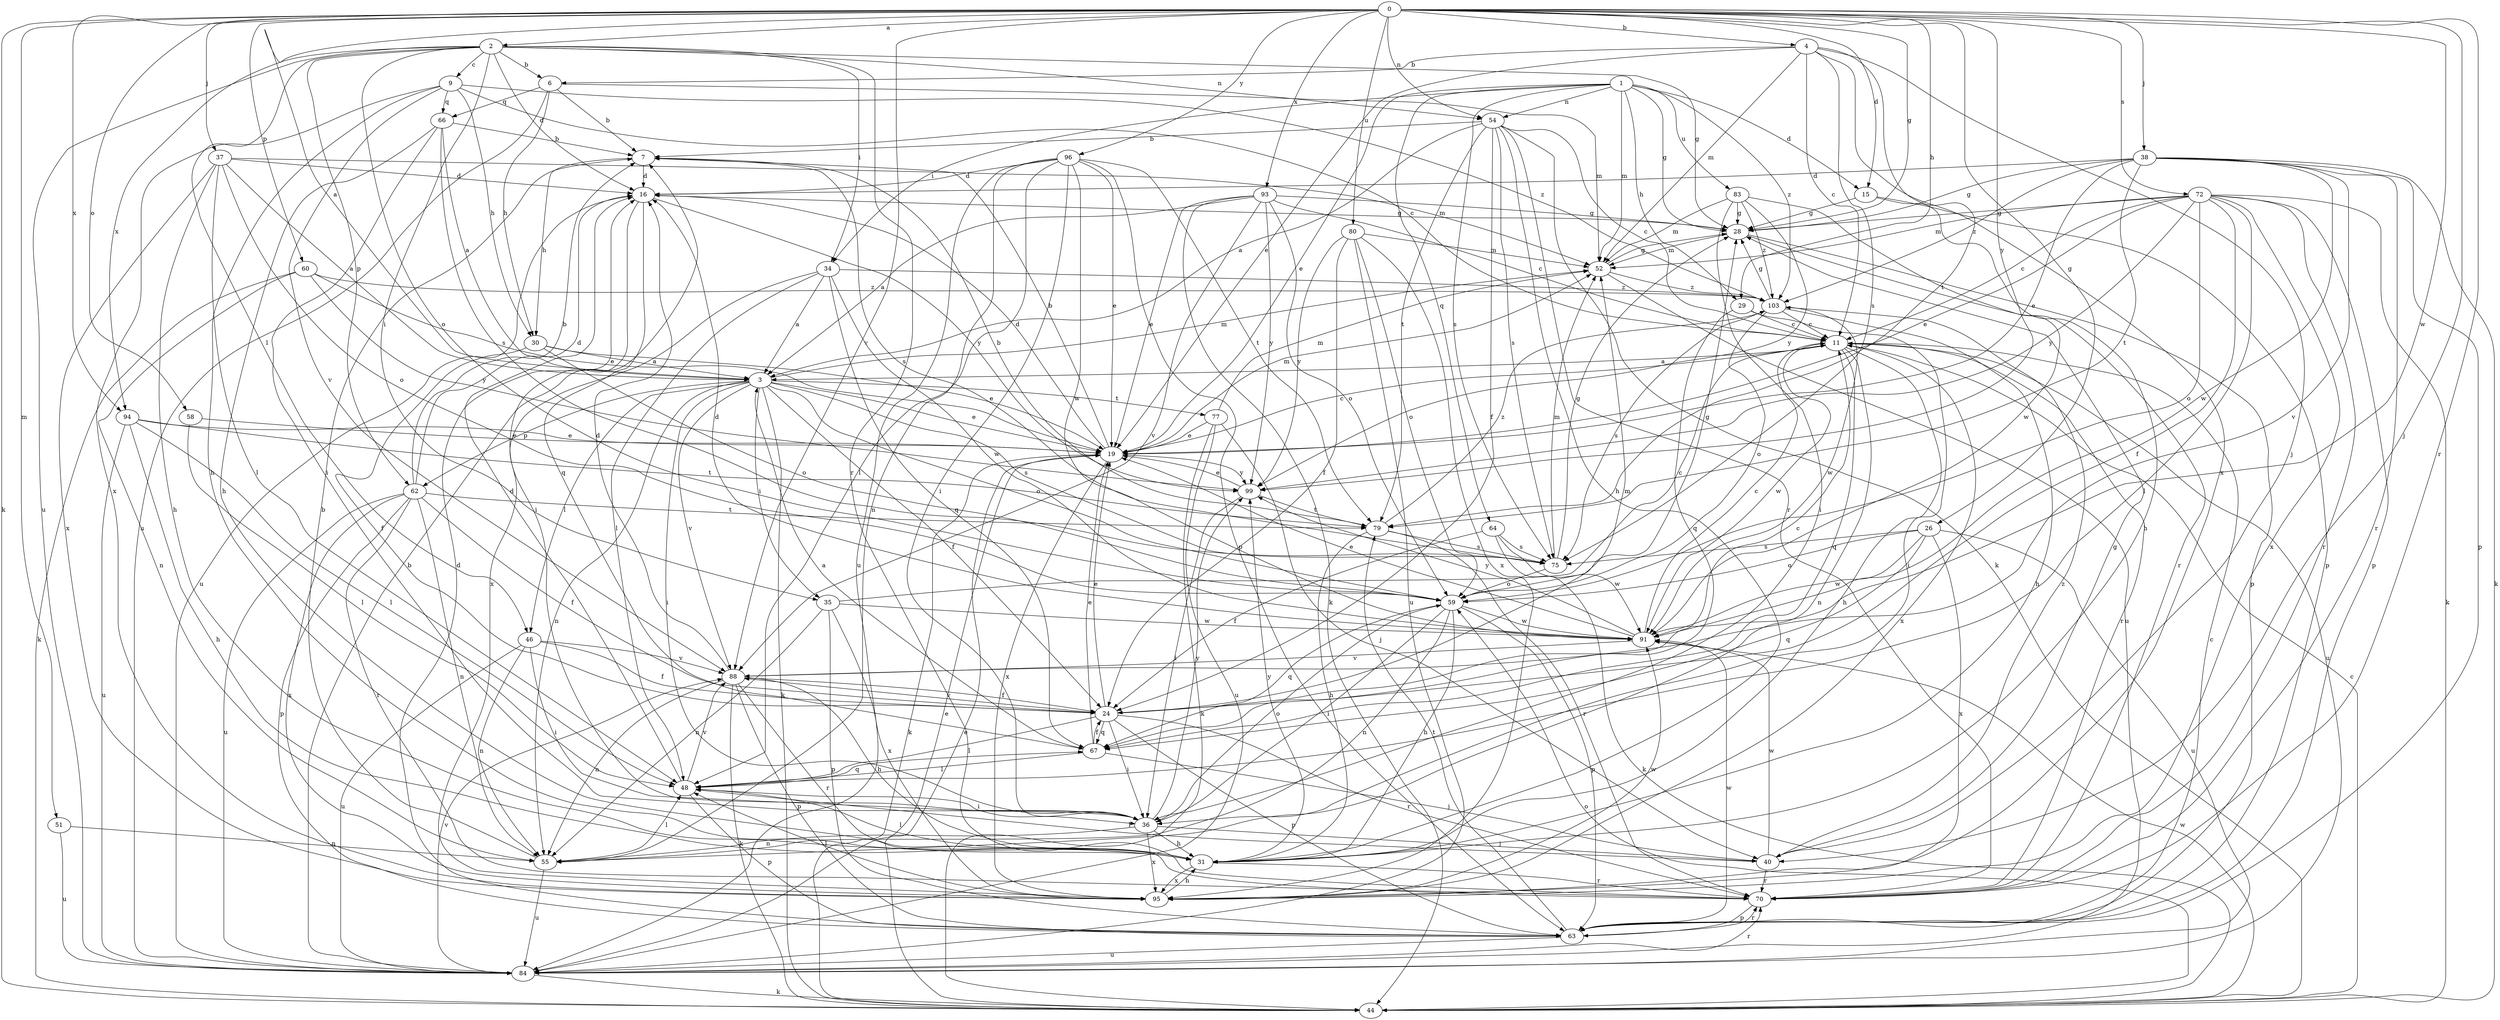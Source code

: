 strict digraph  {
0;
1;
2;
3;
4;
6;
7;
9;
11;
15;
16;
19;
24;
26;
28;
29;
30;
31;
34;
35;
36;
37;
38;
40;
44;
46;
48;
51;
52;
54;
55;
58;
59;
60;
62;
63;
64;
66;
67;
70;
72;
75;
77;
79;
80;
83;
84;
88;
91;
93;
94;
95;
96;
99;
103;
0 -> 2  [label=a];
0 -> 3  [label=a];
0 -> 4  [label=b];
0 -> 15  [label=d];
0 -> 26  [label=g];
0 -> 28  [label=g];
0 -> 29  [label=h];
0 -> 37  [label=j];
0 -> 38  [label=j];
0 -> 40  [label=j];
0 -> 44  [label=k];
0 -> 51  [label=m];
0 -> 54  [label=n];
0 -> 58  [label=o];
0 -> 60  [label=p];
0 -> 70  [label=r];
0 -> 72  [label=s];
0 -> 80  [label=u];
0 -> 88  [label=v];
0 -> 91  [label=w];
0 -> 93  [label=x];
0 -> 94  [label=x];
0 -> 96  [label=y];
0 -> 99  [label=y];
1 -> 15  [label=d];
1 -> 19  [label=e];
1 -> 28  [label=g];
1 -> 29  [label=h];
1 -> 34  [label=i];
1 -> 52  [label=m];
1 -> 54  [label=n];
1 -> 64  [label=q];
1 -> 75  [label=s];
1 -> 83  [label=u];
1 -> 103  [label=z];
2 -> 6  [label=b];
2 -> 9  [label=c];
2 -> 16  [label=d];
2 -> 28  [label=g];
2 -> 34  [label=i];
2 -> 35  [label=i];
2 -> 46  [label=l];
2 -> 54  [label=n];
2 -> 59  [label=o];
2 -> 62  [label=p];
2 -> 70  [label=r];
2 -> 84  [label=u];
2 -> 94  [label=x];
3 -> 19  [label=e];
3 -> 24  [label=f];
3 -> 35  [label=i];
3 -> 36  [label=i];
3 -> 44  [label=k];
3 -> 46  [label=l];
3 -> 52  [label=m];
3 -> 55  [label=n];
3 -> 59  [label=o];
3 -> 62  [label=p];
3 -> 75  [label=s];
3 -> 77  [label=t];
3 -> 88  [label=v];
4 -> 6  [label=b];
4 -> 11  [label=c];
4 -> 19  [label=e];
4 -> 40  [label=j];
4 -> 52  [label=m];
4 -> 75  [label=s];
4 -> 79  [label=t];
4 -> 95  [label=x];
6 -> 7  [label=b];
6 -> 30  [label=h];
6 -> 52  [label=m];
6 -> 66  [label=q];
6 -> 84  [label=u];
7 -> 16  [label=d];
7 -> 30  [label=h];
7 -> 75  [label=s];
9 -> 11  [label=c];
9 -> 30  [label=h];
9 -> 31  [label=h];
9 -> 66  [label=q];
9 -> 88  [label=v];
9 -> 95  [label=x];
9 -> 103  [label=z];
11 -> 3  [label=a];
11 -> 31  [label=h];
11 -> 55  [label=n];
11 -> 67  [label=q];
11 -> 70  [label=r];
11 -> 84  [label=u];
11 -> 91  [label=w];
11 -> 95  [label=x];
15 -> 28  [label=g];
15 -> 31  [label=h];
15 -> 63  [label=p];
16 -> 28  [label=g];
16 -> 36  [label=i];
16 -> 67  [label=q];
16 -> 84  [label=u];
16 -> 99  [label=y];
19 -> 7  [label=b];
19 -> 11  [label=c];
19 -> 16  [label=d];
19 -> 44  [label=k];
19 -> 52  [label=m];
19 -> 95  [label=x];
19 -> 99  [label=y];
24 -> 11  [label=c];
24 -> 19  [label=e];
24 -> 36  [label=i];
24 -> 48  [label=l];
24 -> 52  [label=m];
24 -> 63  [label=p];
24 -> 67  [label=q];
24 -> 70  [label=r];
24 -> 88  [label=v];
26 -> 59  [label=o];
26 -> 67  [label=q];
26 -> 75  [label=s];
26 -> 84  [label=u];
26 -> 91  [label=w];
26 -> 95  [label=x];
28 -> 52  [label=m];
28 -> 63  [label=p];
28 -> 70  [label=r];
29 -> 11  [label=c];
29 -> 36  [label=i];
29 -> 67  [label=q];
30 -> 3  [label=a];
30 -> 19  [label=e];
30 -> 24  [label=f];
30 -> 59  [label=o];
31 -> 48  [label=l];
31 -> 70  [label=r];
31 -> 95  [label=x];
31 -> 99  [label=y];
34 -> 3  [label=a];
34 -> 48  [label=l];
34 -> 67  [label=q];
34 -> 91  [label=w];
34 -> 95  [label=x];
34 -> 103  [label=z];
35 -> 11  [label=c];
35 -> 55  [label=n];
35 -> 63  [label=p];
35 -> 91  [label=w];
35 -> 95  [label=x];
36 -> 31  [label=h];
36 -> 40  [label=j];
36 -> 55  [label=n];
36 -> 59  [label=o];
36 -> 95  [label=x];
36 -> 99  [label=y];
37 -> 3  [label=a];
37 -> 16  [label=d];
37 -> 31  [label=h];
37 -> 48  [label=l];
37 -> 52  [label=m];
37 -> 59  [label=o];
37 -> 95  [label=x];
38 -> 16  [label=d];
38 -> 19  [label=e];
38 -> 28  [label=g];
38 -> 44  [label=k];
38 -> 63  [label=p];
38 -> 70  [label=r];
38 -> 79  [label=t];
38 -> 88  [label=v];
38 -> 91  [label=w];
38 -> 103  [label=z];
40 -> 28  [label=g];
40 -> 48  [label=l];
40 -> 70  [label=r];
40 -> 91  [label=w];
40 -> 103  [label=z];
44 -> 11  [label=c];
44 -> 19  [label=e];
44 -> 59  [label=o];
44 -> 91  [label=w];
46 -> 24  [label=f];
46 -> 36  [label=i];
46 -> 55  [label=n];
46 -> 84  [label=u];
46 -> 88  [label=v];
48 -> 16  [label=d];
48 -> 36  [label=i];
48 -> 63  [label=p];
48 -> 67  [label=q];
48 -> 88  [label=v];
51 -> 55  [label=n];
51 -> 84  [label=u];
52 -> 28  [label=g];
52 -> 84  [label=u];
52 -> 103  [label=z];
54 -> 3  [label=a];
54 -> 7  [label=b];
54 -> 11  [label=c];
54 -> 24  [label=f];
54 -> 31  [label=h];
54 -> 44  [label=k];
54 -> 70  [label=r];
54 -> 75  [label=s];
54 -> 79  [label=t];
55 -> 7  [label=b];
55 -> 48  [label=l];
55 -> 84  [label=u];
58 -> 19  [label=e];
58 -> 48  [label=l];
59 -> 28  [label=g];
59 -> 31  [label=h];
59 -> 36  [label=i];
59 -> 55  [label=n];
59 -> 63  [label=p];
59 -> 67  [label=q];
59 -> 91  [label=w];
60 -> 19  [label=e];
60 -> 44  [label=k];
60 -> 55  [label=n];
60 -> 99  [label=y];
60 -> 103  [label=z];
62 -> 7  [label=b];
62 -> 16  [label=d];
62 -> 24  [label=f];
62 -> 55  [label=n];
62 -> 63  [label=p];
62 -> 70  [label=r];
62 -> 79  [label=t];
62 -> 84  [label=u];
62 -> 95  [label=x];
63 -> 11  [label=c];
63 -> 16  [label=d];
63 -> 70  [label=r];
63 -> 79  [label=t];
63 -> 84  [label=u];
63 -> 91  [label=w];
64 -> 24  [label=f];
64 -> 44  [label=k];
64 -> 75  [label=s];
64 -> 91  [label=w];
66 -> 3  [label=a];
66 -> 7  [label=b];
66 -> 31  [label=h];
66 -> 36  [label=i];
66 -> 75  [label=s];
67 -> 3  [label=a];
67 -> 19  [label=e];
67 -> 24  [label=f];
67 -> 40  [label=j];
67 -> 48  [label=l];
70 -> 63  [label=p];
72 -> 11  [label=c];
72 -> 19  [label=e];
72 -> 24  [label=f];
72 -> 28  [label=g];
72 -> 44  [label=k];
72 -> 48  [label=l];
72 -> 52  [label=m];
72 -> 59  [label=o];
72 -> 63  [label=p];
72 -> 70  [label=r];
72 -> 95  [label=x];
72 -> 99  [label=y];
75 -> 28  [label=g];
75 -> 52  [label=m];
75 -> 59  [label=o];
77 -> 19  [label=e];
77 -> 40  [label=j];
77 -> 44  [label=k];
77 -> 52  [label=m];
77 -> 84  [label=u];
79 -> 7  [label=b];
79 -> 31  [label=h];
79 -> 70  [label=r];
79 -> 75  [label=s];
79 -> 103  [label=z];
80 -> 24  [label=f];
80 -> 52  [label=m];
80 -> 59  [label=o];
80 -> 84  [label=u];
80 -> 95  [label=x];
80 -> 99  [label=y];
83 -> 28  [label=g];
83 -> 36  [label=i];
83 -> 52  [label=m];
83 -> 91  [label=w];
83 -> 99  [label=y];
83 -> 103  [label=z];
84 -> 7  [label=b];
84 -> 19  [label=e];
84 -> 44  [label=k];
84 -> 70  [label=r];
84 -> 88  [label=v];
88 -> 16  [label=d];
88 -> 24  [label=f];
88 -> 31  [label=h];
88 -> 44  [label=k];
88 -> 55  [label=n];
88 -> 63  [label=p];
88 -> 70  [label=r];
91 -> 11  [label=c];
91 -> 16  [label=d];
91 -> 19  [label=e];
91 -> 88  [label=v];
91 -> 99  [label=y];
93 -> 3  [label=a];
93 -> 11  [label=c];
93 -> 19  [label=e];
93 -> 28  [label=g];
93 -> 44  [label=k];
93 -> 59  [label=o];
93 -> 88  [label=v];
93 -> 99  [label=y];
94 -> 19  [label=e];
94 -> 31  [label=h];
94 -> 48  [label=l];
94 -> 79  [label=t];
94 -> 84  [label=u];
95 -> 31  [label=h];
95 -> 48  [label=l];
95 -> 91  [label=w];
96 -> 16  [label=d];
96 -> 19  [label=e];
96 -> 36  [label=i];
96 -> 48  [label=l];
96 -> 55  [label=n];
96 -> 63  [label=p];
96 -> 79  [label=t];
96 -> 84  [label=u];
96 -> 91  [label=w];
99 -> 19  [label=e];
99 -> 36  [label=i];
99 -> 79  [label=t];
103 -> 11  [label=c];
103 -> 28  [label=g];
103 -> 31  [label=h];
103 -> 59  [label=o];
103 -> 75  [label=s];
103 -> 91  [label=w];
}
